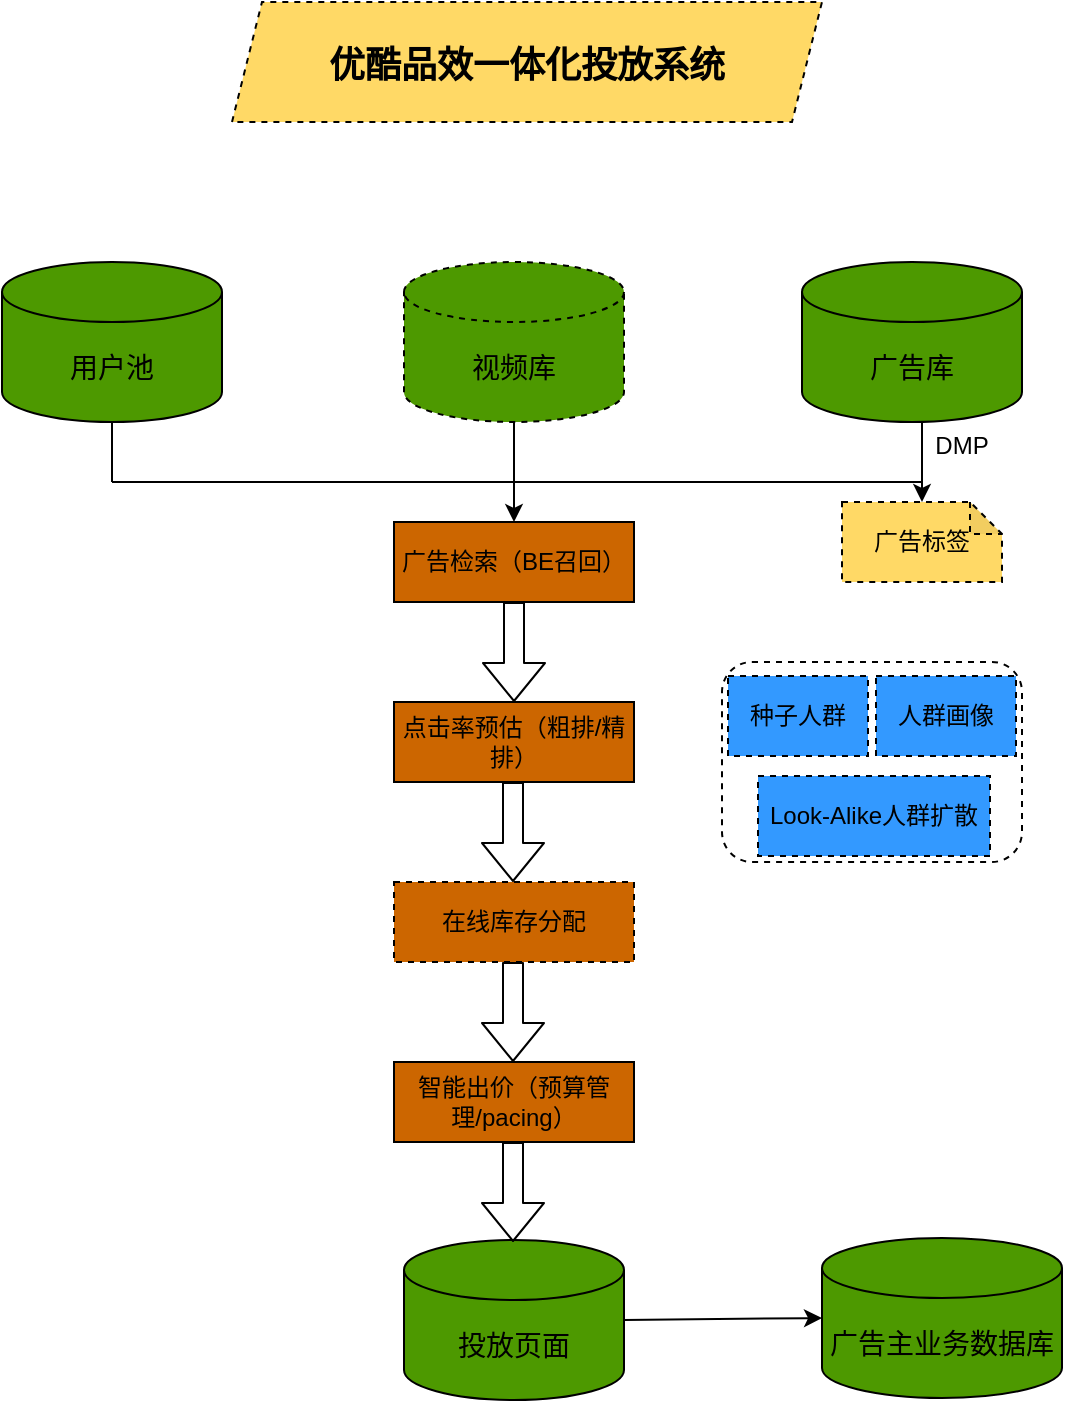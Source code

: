 <mxfile version="14.7.6" type="github"><diagram id="3nBwvhTc-esfDl9ZkUod" name="Page-1"><mxGraphModel dx="946" dy="614" grid="1" gridSize="10" guides="1" tooltips="1" connect="1" arrows="1" fold="1" page="1" pageScale="1" pageWidth="850" pageHeight="1100" background="none" math="0" shadow="0"><root><mxCell id="0"/><mxCell id="1" parent="0"/><mxCell id="19OiQsmFl_EWTAf0VnL9-4" value="&lt;font style=&quot;font-size: 14px&quot;&gt;用户池&lt;/font&gt;" style="shape=cylinder3;whiteSpace=wrap;html=1;boundedLbl=1;backgroundOutline=1;size=15;fillColor=#4D9900;" vertex="1" parent="1"><mxGeometry x="140" y="140" width="110" height="80" as="geometry"/></mxCell><mxCell id="19OiQsmFl_EWTAf0VnL9-5" value="&lt;font style=&quot;font-size: 14px&quot;&gt;广告库&lt;/font&gt;" style="shape=cylinder3;whiteSpace=wrap;html=1;boundedLbl=1;backgroundOutline=1;size=15;fillColor=#4D9900;" vertex="1" parent="1"><mxGeometry x="540" y="140" width="110" height="80" as="geometry"/></mxCell><mxCell id="19OiQsmFl_EWTAf0VnL9-26" style="edgeStyle=orthogonalEdgeStyle;rounded=0;orthogonalLoop=1;jettySize=auto;html=1;exitX=0.5;exitY=1;exitDx=0;exitDy=0;exitPerimeter=0;entryX=0.5;entryY=0;entryDx=0;entryDy=0;" edge="1" parent="1" source="19OiQsmFl_EWTAf0VnL9-6" target="19OiQsmFl_EWTAf0VnL9-16"><mxGeometry relative="1" as="geometry"/></mxCell><mxCell id="19OiQsmFl_EWTAf0VnL9-6" value="&lt;font style=&quot;font-size: 14px&quot;&gt;视频库&lt;/font&gt;" style="shape=cylinder3;whiteSpace=wrap;html=1;boundedLbl=1;backgroundOutline=1;size=15;fillColor=#4D9900;dashed=1;" vertex="1" parent="1"><mxGeometry x="341" y="140" width="110" height="80" as="geometry"/></mxCell><mxCell id="19OiQsmFl_EWTAf0VnL9-13" value="" style="group" vertex="1" connectable="0" parent="1"><mxGeometry x="500" y="340" width="150" height="100" as="geometry"/></mxCell><mxCell id="19OiQsmFl_EWTAf0VnL9-11" value="" style="rounded=1;whiteSpace=wrap;html=1;dashed=1;fillColor=#FFFFFF;" vertex="1" parent="19OiQsmFl_EWTAf0VnL9-13"><mxGeometry width="150" height="100" as="geometry"/></mxCell><mxCell id="19OiQsmFl_EWTAf0VnL9-8" value="种子人群" style="rounded=0;whiteSpace=wrap;html=1;dashed=1;fillColor=#3399FF;" vertex="1" parent="19OiQsmFl_EWTAf0VnL9-13"><mxGeometry x="3" y="7" width="70" height="40" as="geometry"/></mxCell><mxCell id="19OiQsmFl_EWTAf0VnL9-9" value="人群画像" style="rounded=0;whiteSpace=wrap;html=1;dashed=1;fillColor=#3399FF;" vertex="1" parent="19OiQsmFl_EWTAf0VnL9-13"><mxGeometry x="77" y="7" width="70" height="40" as="geometry"/></mxCell><mxCell id="19OiQsmFl_EWTAf0VnL9-10" value="Look-Alike人群扩散" style="rounded=0;whiteSpace=wrap;html=1;dashed=1;fillColor=#3399FF;" vertex="1" parent="19OiQsmFl_EWTAf0VnL9-13"><mxGeometry x="18" y="57" width="116" height="40" as="geometry"/></mxCell><mxCell id="19OiQsmFl_EWTAf0VnL9-14" value="广告标签" style="shape=note;whiteSpace=wrap;html=1;backgroundOutline=1;darkOpacity=0.05;dashed=1;size=16;fillColor=#FFD966;" vertex="1" parent="1"><mxGeometry x="560" y="260" width="80" height="40" as="geometry"/></mxCell><mxCell id="19OiQsmFl_EWTAf0VnL9-15" value="" style="endArrow=classic;html=1;" edge="1" parent="1"><mxGeometry width="50" height="50" relative="1" as="geometry"><mxPoint x="600" y="220" as="sourcePoint"/><mxPoint x="600" y="260" as="targetPoint"/></mxGeometry></mxCell><mxCell id="19OiQsmFl_EWTAf0VnL9-16" value="广告检索（BE召回）" style="rounded=0;whiteSpace=wrap;html=1;fillColor=#CC6600;" vertex="1" parent="1"><mxGeometry x="336" y="270" width="120" height="40" as="geometry"/></mxCell><mxCell id="19OiQsmFl_EWTAf0VnL9-17" value="点击率预估（粗排/精排）" style="rounded=0;whiteSpace=wrap;html=1;fillColor=#CC6600;" vertex="1" parent="1"><mxGeometry x="336" y="360" width="120" height="40" as="geometry"/></mxCell><mxCell id="19OiQsmFl_EWTAf0VnL9-18" value="在线库存分配" style="rounded=0;whiteSpace=wrap;html=1;fillColor=#CC6600;dashed=1;" vertex="1" parent="1"><mxGeometry x="336" y="450" width="120" height="40" as="geometry"/></mxCell><mxCell id="19OiQsmFl_EWTAf0VnL9-19" value="&lt;span style=&quot;font-size: 14px&quot;&gt;投放页面&lt;/span&gt;" style="shape=cylinder3;whiteSpace=wrap;html=1;boundedLbl=1;backgroundOutline=1;size=15;fillColor=#4D9900;" vertex="1" parent="1"><mxGeometry x="341" y="629" width="110" height="80" as="geometry"/></mxCell><mxCell id="19OiQsmFl_EWTAf0VnL9-20" value="智能出价（预算管理/pacing）" style="rounded=0;whiteSpace=wrap;html=1;fillColor=#CC6600;" vertex="1" parent="1"><mxGeometry x="336" y="540" width="120" height="40" as="geometry"/></mxCell><mxCell id="19OiQsmFl_EWTAf0VnL9-21" value="&lt;span style=&quot;font-size: 14px&quot;&gt;广告主业务数据库&lt;/span&gt;" style="shape=cylinder3;whiteSpace=wrap;html=1;boundedLbl=1;backgroundOutline=1;size=15;fillColor=#4D9900;" vertex="1" parent="1"><mxGeometry x="550" y="628" width="120" height="80" as="geometry"/></mxCell><mxCell id="19OiQsmFl_EWTAf0VnL9-22" value="" style="endArrow=none;html=1;entryX=0.5;entryY=1;entryDx=0;entryDy=0;entryPerimeter=0;" edge="1" parent="1" target="19OiQsmFl_EWTAf0VnL9-4"><mxGeometry width="50" height="50" relative="1" as="geometry"><mxPoint x="195" y="250" as="sourcePoint"/><mxPoint x="190" y="280" as="targetPoint"/></mxGeometry></mxCell><mxCell id="19OiQsmFl_EWTAf0VnL9-23" value="" style="endArrow=none;html=1;" edge="1" parent="1"><mxGeometry width="50" height="50" relative="1" as="geometry"><mxPoint x="195" y="250" as="sourcePoint"/><mxPoint x="600" y="250" as="targetPoint"/></mxGeometry></mxCell><mxCell id="19OiQsmFl_EWTAf0VnL9-27" value="" style="shape=flexArrow;endArrow=classic;html=1;exitX=0.5;exitY=1;exitDx=0;exitDy=0;" edge="1" parent="1" source="19OiQsmFl_EWTAf0VnL9-16" target="19OiQsmFl_EWTAf0VnL9-17"><mxGeometry width="50" height="50" relative="1" as="geometry"><mxPoint x="400" y="470" as="sourcePoint"/><mxPoint x="450" y="420" as="targetPoint"/></mxGeometry></mxCell><mxCell id="19OiQsmFl_EWTAf0VnL9-28" value="" style="shape=flexArrow;endArrow=classic;html=1;exitX=0.5;exitY=1;exitDx=0;exitDy=0;" edge="1" parent="1"><mxGeometry width="50" height="50" relative="1" as="geometry"><mxPoint x="395.5" y="400" as="sourcePoint"/><mxPoint x="395.5" y="450" as="targetPoint"/></mxGeometry></mxCell><mxCell id="19OiQsmFl_EWTAf0VnL9-29" value="" style="shape=flexArrow;endArrow=classic;html=1;exitX=0.5;exitY=1;exitDx=0;exitDy=0;" edge="1" parent="1"><mxGeometry width="50" height="50" relative="1" as="geometry"><mxPoint x="395.5" y="490" as="sourcePoint"/><mxPoint x="395.5" y="540" as="targetPoint"/></mxGeometry></mxCell><mxCell id="19OiQsmFl_EWTAf0VnL9-30" value="" style="shape=flexArrow;endArrow=classic;html=1;exitX=0.5;exitY=1;exitDx=0;exitDy=0;" edge="1" parent="1"><mxGeometry width="50" height="50" relative="1" as="geometry"><mxPoint x="395.5" y="580" as="sourcePoint"/><mxPoint x="395.5" y="630" as="targetPoint"/></mxGeometry></mxCell><mxCell id="19OiQsmFl_EWTAf0VnL9-31" value="" style="endArrow=classic;html=1;entryX=0;entryY=0.5;entryDx=0;entryDy=0;entryPerimeter=0;exitX=1;exitY=0.5;exitDx=0;exitDy=0;exitPerimeter=0;" edge="1" parent="1" source="19OiQsmFl_EWTAf0VnL9-19" target="19OiQsmFl_EWTAf0VnL9-21"><mxGeometry width="50" height="50" relative="1" as="geometry"><mxPoint x="400" y="590" as="sourcePoint"/><mxPoint x="450" y="540" as="targetPoint"/></mxGeometry></mxCell><mxCell id="19OiQsmFl_EWTAf0VnL9-34" value="&lt;h1&gt;&lt;font style=&quot;font-size: 18px&quot;&gt;优酷品效一体化投放系统&lt;/font&gt;&lt;/h1&gt;" style="shape=parallelogram;perimeter=parallelogramPerimeter;whiteSpace=wrap;html=1;fixedSize=1;dashed=1;fillColor=#FFD966;size=15;" vertex="1" parent="1"><mxGeometry x="255" y="10" width="295" height="60" as="geometry"/></mxCell><mxCell id="19OiQsmFl_EWTAf0VnL9-35" value="DMP" style="text;html=1;strokeColor=none;fillColor=none;align=center;verticalAlign=middle;whiteSpace=wrap;rounded=0;dashed=1;" vertex="1" parent="1"><mxGeometry x="600" y="222" width="40" height="20" as="geometry"/></mxCell></root></mxGraphModel></diagram></mxfile>